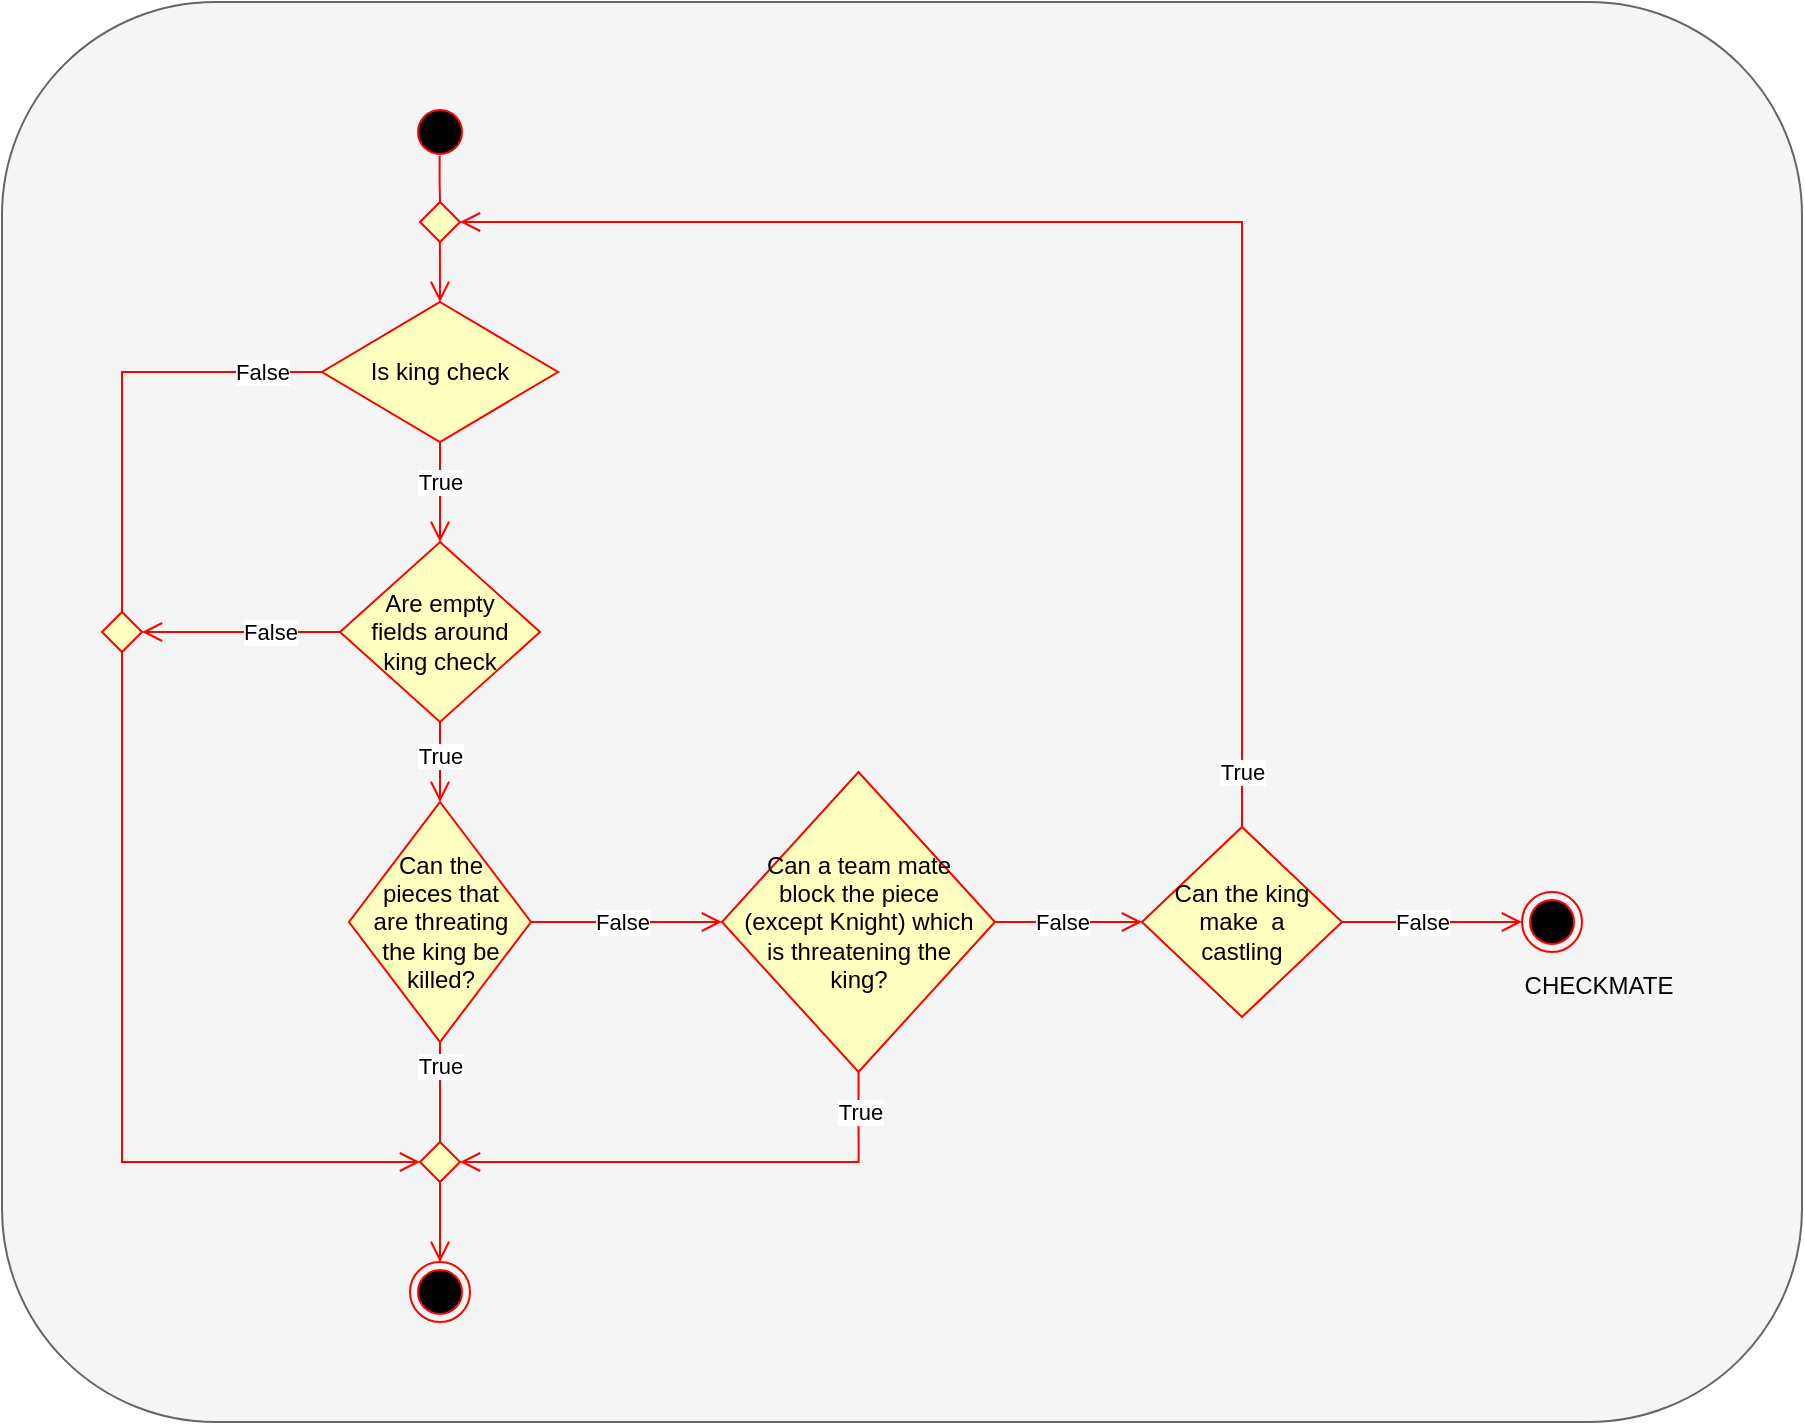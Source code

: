 <mxfile version="15.4.3" type="device"><diagram id="OrWpfppTRmQh6Unaooh0" name="Page-1"><mxGraphModel dx="382" dy="269" grid="1" gridSize="10" guides="1" tooltips="1" connect="1" arrows="1" fold="1" page="1" pageScale="1" pageWidth="827" pageHeight="1169" math="0" shadow="0"><root><mxCell id="0"/><mxCell id="1" parent="0"/><mxCell id="w6JgXuSPgrOz6RBEwfNI-35" value="" style="rounded=1;whiteSpace=wrap;html=1;fontSize=12;fillColor=#f5f5f5;strokeColor=#666666;fontColor=#333333;" vertex="1" parent="1"><mxGeometry x="400" y="220" width="900" height="710" as="geometry"/></mxCell><mxCell id="w6JgXuSPgrOz6RBEwfNI-1" value="" style="ellipse;html=1;shape=startState;fillColor=#000000;strokeColor=#ff0000;" vertex="1" parent="1"><mxGeometry x="604" y="270" width="30" height="30" as="geometry"/></mxCell><mxCell id="w6JgXuSPgrOz6RBEwfNI-2" value="" style="edgeStyle=orthogonalEdgeStyle;html=1;verticalAlign=bottom;endArrow=open;endSize=8;strokeColor=#ff0000;rounded=0;entryX=0.5;entryY=0;entryDx=0;entryDy=0;exitX=0.494;exitY=0.894;exitDx=0;exitDy=0;exitPerimeter=0;startArrow=none;" edge="1" source="w6JgXuSPgrOz6RBEwfNI-40" parent="1" target="w6JgXuSPgrOz6RBEwfNI-3"><mxGeometry relative="1" as="geometry"><mxPoint x="618" y="360" as="targetPoint"/><mxPoint x="670" y="320" as="sourcePoint"/><Array as="points"><mxPoint x="619" y="320"/></Array></mxGeometry></mxCell><mxCell id="w6JgXuSPgrOz6RBEwfNI-3" value="Is king check" style="rhombus;whiteSpace=wrap;html=1;fillColor=#ffffc0;strokeColor=#ff0000;" vertex="1" parent="1"><mxGeometry x="560" y="370" width="118" height="70" as="geometry"/></mxCell><mxCell id="w6JgXuSPgrOz6RBEwfNI-4" value="" style="edgeStyle=orthogonalEdgeStyle;html=1;verticalAlign=bottom;endArrow=open;endSize=8;strokeColor=#ff0000;rounded=0;entryX=0.5;entryY=0;entryDx=0;entryDy=0;" edge="1" source="w6JgXuSPgrOz6RBEwfNI-3" parent="1" target="w6JgXuSPgrOz6RBEwfNI-10"><mxGeometry relative="1" as="geometry"><mxPoint x="618" y="500" as="targetPoint"/></mxGeometry></mxCell><mxCell id="w6JgXuSPgrOz6RBEwfNI-8" value="True" style="edgeLabel;html=1;align=center;verticalAlign=middle;resizable=0;points=[];" vertex="1" connectable="0" parent="w6JgXuSPgrOz6RBEwfNI-4"><mxGeometry x="-0.378" y="-1" relative="1" as="geometry"><mxPoint x="1" y="4" as="offset"/></mxGeometry></mxCell><mxCell id="w6JgXuSPgrOz6RBEwfNI-6" value="" style="edgeStyle=orthogonalEdgeStyle;html=1;align=left;verticalAlign=bottom;endArrow=open;endSize=8;strokeColor=#ff0000;rounded=0;startArrow=none;entryX=0;entryY=0.5;entryDx=0;entryDy=0;" edge="1" parent="1" target="w6JgXuSPgrOz6RBEwfNI-30"><mxGeometry x="-1" relative="1" as="geometry"><mxPoint x="619" y="800" as="targetPoint"/><mxPoint x="460" y="405" as="sourcePoint"/><Array as="points"><mxPoint x="460" y="800"/></Array></mxGeometry></mxCell><mxCell id="w6JgXuSPgrOz6RBEwfNI-10" value="&lt;p style=&quot;font-size: 12px ; padding: 10px&quot;&gt;Are empty fields around king check&lt;/p&gt;" style="rhombus;whiteSpace=wrap;html=1;fillColor=#ffffc0;strokeColor=#ff0000;" vertex="1" parent="1"><mxGeometry x="569" y="490" width="100" height="90" as="geometry"/></mxCell><mxCell id="w6JgXuSPgrOz6RBEwfNI-11" value="" style="edgeStyle=orthogonalEdgeStyle;html=1;verticalAlign=bottom;endArrow=open;endSize=8;strokeColor=#ff0000;rounded=0;exitX=0.5;exitY=1;exitDx=0;exitDy=0;entryX=0.5;entryY=0;entryDx=0;entryDy=0;" edge="1" parent="1" source="w6JgXuSPgrOz6RBEwfNI-10" target="w6JgXuSPgrOz6RBEwfNI-13"><mxGeometry relative="1" as="geometry"><mxPoint x="619" y="630" as="targetPoint"/><mxPoint x="650" y="580" as="sourcePoint"/></mxGeometry></mxCell><mxCell id="w6JgXuSPgrOz6RBEwfNI-12" value="True" style="edgeLabel;html=1;align=center;verticalAlign=middle;resizable=0;points=[];" vertex="1" connectable="0" parent="w6JgXuSPgrOz6RBEwfNI-11"><mxGeometry x="-0.378" y="-1" relative="1" as="geometry"><mxPoint x="1" y="4" as="offset"/></mxGeometry></mxCell><mxCell id="w6JgXuSPgrOz6RBEwfNI-13" value="&lt;p style=&quot;font-size: 12px ; padding: 10px&quot;&gt;Can the pieces that are threating the king be killed?&lt;/p&gt;" style="rhombus;whiteSpace=wrap;html=1;fillColor=#ffffc0;strokeColor=#ff0000;" vertex="1" parent="1"><mxGeometry x="573.5" y="620" width="91" height="120" as="geometry"/></mxCell><mxCell id="w6JgXuSPgrOz6RBEwfNI-14" value="&lt;p style=&quot;font-size: 12px ; padding: 10px&quot;&gt;Can a team mate block the piece (except Knight) which is threatening the king?&lt;/p&gt;" style="rhombus;whiteSpace=wrap;html=1;fillColor=#ffffc0;strokeColor=#ff0000;" vertex="1" parent="1"><mxGeometry x="760" y="605" width="136.5" height="150" as="geometry"/></mxCell><mxCell id="w6JgXuSPgrOz6RBEwfNI-15" value="" style="edgeStyle=orthogonalEdgeStyle;html=1;verticalAlign=bottom;endArrow=open;endSize=8;strokeColor=#ff0000;rounded=0;exitX=0.5;exitY=1;exitDx=0;exitDy=0;startArrow=none;" edge="1" parent="1" source="w6JgXuSPgrOz6RBEwfNI-30"><mxGeometry relative="1" as="geometry"><mxPoint x="619" y="850" as="targetPoint"/><mxPoint x="629" y="590" as="sourcePoint"/></mxGeometry></mxCell><mxCell id="w6JgXuSPgrOz6RBEwfNI-17" value="" style="edgeStyle=orthogonalEdgeStyle;html=1;align=left;verticalAlign=bottom;endArrow=open;endSize=8;strokeColor=#ff0000;rounded=0;exitX=1;exitY=0.5;exitDx=0;exitDy=0;entryX=0;entryY=0.5;entryDx=0;entryDy=0;" edge="1" parent="1" source="w6JgXuSPgrOz6RBEwfNI-13" target="w6JgXuSPgrOz6RBEwfNI-14"><mxGeometry x="-1" relative="1" as="geometry"><mxPoint x="780" y="680" as="targetPoint"/><mxPoint x="664.5" y="679.74" as="sourcePoint"/><Array as="points"/></mxGeometry></mxCell><mxCell id="w6JgXuSPgrOz6RBEwfNI-18" value="False" style="edgeLabel;html=1;align=center;verticalAlign=middle;resizable=0;points=[];" vertex="1" connectable="0" parent="w6JgXuSPgrOz6RBEwfNI-17"><mxGeometry x="-0.255" y="1" relative="1" as="geometry"><mxPoint x="10" y="1" as="offset"/></mxGeometry></mxCell><mxCell id="w6JgXuSPgrOz6RBEwfNI-19" value="" style="edgeStyle=orthogonalEdgeStyle;html=1;align=left;verticalAlign=bottom;endArrow=open;endSize=8;strokeColor=#ff0000;rounded=0;exitX=0;exitY=0.5;exitDx=0;exitDy=0;entryX=1;entryY=0.5;entryDx=0;entryDy=0;" edge="1" parent="1" source="w6JgXuSPgrOz6RBEwfNI-10" target="w6JgXuSPgrOz6RBEwfNI-27"><mxGeometry x="-1" relative="1" as="geometry"><mxPoint x="460" y="534.71" as="targetPoint"/><mxPoint x="529" y="534.71" as="sourcePoint"/><Array as="points"/></mxGeometry></mxCell><mxCell id="w6JgXuSPgrOz6RBEwfNI-20" value="False" style="edgeLabel;html=1;align=center;verticalAlign=middle;resizable=0;points=[];" vertex="1" connectable="0" parent="w6JgXuSPgrOz6RBEwfNI-19"><mxGeometry x="-0.255" y="1" relative="1" as="geometry"><mxPoint x="2" y="-1" as="offset"/></mxGeometry></mxCell><mxCell id="w6JgXuSPgrOz6RBEwfNI-21" value="" style="edgeStyle=orthogonalEdgeStyle;html=1;align=left;verticalAlign=bottom;endArrow=open;endSize=8;strokeColor=#ff0000;rounded=0;exitX=1;exitY=0.5;exitDx=0;exitDy=0;entryX=0;entryY=0.5;entryDx=0;entryDy=0;" edge="1" parent="1" source="w6JgXuSPgrOz6RBEwfNI-14" target="w6JgXuSPgrOz6RBEwfNI-39"><mxGeometry x="-1" relative="1" as="geometry"><mxPoint x="970" y="680" as="targetPoint"/><mxPoint x="690" y="854.77" as="sourcePoint"/><Array as="points"/></mxGeometry></mxCell><mxCell id="w6JgXuSPgrOz6RBEwfNI-22" value="False" style="edgeLabel;html=1;align=center;verticalAlign=middle;resizable=0;points=[];" vertex="1" connectable="0" parent="w6JgXuSPgrOz6RBEwfNI-21"><mxGeometry x="-0.255" y="1" relative="1" as="geometry"><mxPoint x="6" y="1" as="offset"/></mxGeometry></mxCell><mxCell id="w6JgXuSPgrOz6RBEwfNI-23" value="" style="ellipse;html=1;shape=endState;fillColor=#000000;strokeColor=#ff0000;fontSize=12;" vertex="1" parent="1"><mxGeometry x="604" y="850" width="30" height="30" as="geometry"/></mxCell><mxCell id="w6JgXuSPgrOz6RBEwfNI-27" value="&lt;p style=&quot;font-size: 12px ; padding: 10px&quot;&gt;&lt;br&gt;&lt;/p&gt;" style="rhombus;whiteSpace=wrap;html=1;fillColor=#ffffc0;strokeColor=#ff0000;" vertex="1" parent="1"><mxGeometry x="450" y="525" width="20" height="20" as="geometry"/></mxCell><mxCell id="w6JgXuSPgrOz6RBEwfNI-28" value="" style="edgeStyle=orthogonalEdgeStyle;html=1;align=left;verticalAlign=bottom;endArrow=none;endSize=8;strokeColor=#ff0000;rounded=0;exitX=0;exitY=0.5;exitDx=0;exitDy=0;" edge="1" parent="1" source="w6JgXuSPgrOz6RBEwfNI-3" target="w6JgXuSPgrOz6RBEwfNI-27"><mxGeometry x="-1" relative="1" as="geometry"><mxPoint x="619" y="800" as="targetPoint"/><mxPoint x="560" y="405" as="sourcePoint"/><Array as="points"/></mxGeometry></mxCell><mxCell id="w6JgXuSPgrOz6RBEwfNI-29" value="False" style="edgeLabel;html=1;align=center;verticalAlign=middle;resizable=0;points=[];" vertex="1" connectable="0" parent="w6JgXuSPgrOz6RBEwfNI-28"><mxGeometry x="-0.255" y="1" relative="1" as="geometry"><mxPoint x="52" y="-1" as="offset"/></mxGeometry></mxCell><mxCell id="w6JgXuSPgrOz6RBEwfNI-30" value="&lt;p style=&quot;font-size: 12px ; padding: 10px&quot;&gt;&lt;br&gt;&lt;/p&gt;" style="rhombus;whiteSpace=wrap;html=1;fillColor=#ffffc0;strokeColor=#ff0000;" vertex="1" parent="1"><mxGeometry x="609" y="790" width="20" height="20" as="geometry"/></mxCell><mxCell id="w6JgXuSPgrOz6RBEwfNI-31" value="" style="edgeStyle=orthogonalEdgeStyle;html=1;verticalAlign=bottom;endArrow=none;endSize=8;strokeColor=#ff0000;rounded=0;exitX=0.5;exitY=1;exitDx=0;exitDy=0;" edge="1" parent="1" source="w6JgXuSPgrOz6RBEwfNI-13" target="w6JgXuSPgrOz6RBEwfNI-30"><mxGeometry relative="1" as="geometry"><mxPoint x="619" y="850" as="targetPoint"/><mxPoint x="619" y="740" as="sourcePoint"/></mxGeometry></mxCell><mxCell id="w6JgXuSPgrOz6RBEwfNI-32" value="True" style="edgeLabel;html=1;align=center;verticalAlign=middle;resizable=0;points=[];" vertex="1" connectable="0" parent="w6JgXuSPgrOz6RBEwfNI-31"><mxGeometry x="-0.378" y="-1" relative="1" as="geometry"><mxPoint x="1" y="-4" as="offset"/></mxGeometry></mxCell><mxCell id="w6JgXuSPgrOz6RBEwfNI-36" value="CHECKMATE" style="ellipse;html=1;shape=endState;fillColor=#000000;strokeColor=#ff0000;fontSize=12;movableLabel=1;" vertex="1" parent="1"><mxGeometry x="1160" y="665" width="30" height="30" as="geometry"><mxPoint x="23" y="32" as="offset"/></mxGeometry></mxCell><mxCell id="w6JgXuSPgrOz6RBEwfNI-37" value="" style="edgeStyle=orthogonalEdgeStyle;html=1;align=left;verticalAlign=bottom;endArrow=open;endSize=8;strokeColor=#ff0000;rounded=0;exitX=0.5;exitY=1;exitDx=0;exitDy=0;entryX=1;entryY=0.5;entryDx=0;entryDy=0;" edge="1" parent="1" source="w6JgXuSPgrOz6RBEwfNI-14" target="w6JgXuSPgrOz6RBEwfNI-30"><mxGeometry x="-1" relative="1" as="geometry"><mxPoint x="770" y="690" as="targetPoint"/><mxPoint x="674.5" y="690" as="sourcePoint"/><Array as="points"/></mxGeometry></mxCell><mxCell id="w6JgXuSPgrOz6RBEwfNI-38" value="True" style="edgeLabel;html=1;align=center;verticalAlign=middle;resizable=0;points=[];" vertex="1" connectable="0" parent="w6JgXuSPgrOz6RBEwfNI-37"><mxGeometry x="-0.255" y="1" relative="1" as="geometry"><mxPoint x="46" y="-26" as="offset"/></mxGeometry></mxCell><mxCell id="w6JgXuSPgrOz6RBEwfNI-39" value="&lt;p style=&quot;font-size: 12px ; padding: 10px&quot;&gt;Can the king make&amp;nbsp; a castling&lt;/p&gt;" style="rhombus;whiteSpace=wrap;html=1;fillColor=#ffffc0;strokeColor=#ff0000;" vertex="1" parent="1"><mxGeometry x="970" y="632.5" width="100" height="95" as="geometry"/></mxCell><mxCell id="w6JgXuSPgrOz6RBEwfNI-40" value="&lt;p style=&quot;font-size: 12px ; padding: 10px&quot;&gt;&lt;br&gt;&lt;/p&gt;" style="rhombus;whiteSpace=wrap;html=1;fillColor=#ffffc0;strokeColor=#ff0000;" vertex="1" parent="1"><mxGeometry x="609" y="320" width="20" height="20" as="geometry"/></mxCell><mxCell id="w6JgXuSPgrOz6RBEwfNI-41" value="" style="edgeStyle=orthogonalEdgeStyle;html=1;verticalAlign=bottom;endArrow=none;endSize=8;strokeColor=#ff0000;rounded=0;entryX=0.5;entryY=0;entryDx=0;entryDy=0;exitX=0.494;exitY=0.894;exitDx=0;exitDy=0;exitPerimeter=0;" edge="1" parent="1" source="w6JgXuSPgrOz6RBEwfNI-1" target="w6JgXuSPgrOz6RBEwfNI-40"><mxGeometry relative="1" as="geometry"><mxPoint x="619" y="370" as="targetPoint"/><mxPoint x="618.82" y="296.82" as="sourcePoint"/><Array as="points"/></mxGeometry></mxCell><mxCell id="w6JgXuSPgrOz6RBEwfNI-45" value="" style="edgeStyle=orthogonalEdgeStyle;html=1;align=left;verticalAlign=bottom;endArrow=open;endSize=8;strokeColor=#ff0000;rounded=0;exitX=0.5;exitY=0;exitDx=0;exitDy=0;entryX=1;entryY=0.5;entryDx=0;entryDy=0;" edge="1" parent="1" source="w6JgXuSPgrOz6RBEwfNI-39" target="w6JgXuSPgrOz6RBEwfNI-40"><mxGeometry x="-1" relative="1" as="geometry"><mxPoint x="980" y="690" as="targetPoint"/><mxPoint x="906.5" y="690" as="sourcePoint"/><Array as="points"/></mxGeometry></mxCell><mxCell id="w6JgXuSPgrOz6RBEwfNI-46" value="True" style="edgeLabel;html=1;align=center;verticalAlign=middle;resizable=0;points=[];" vertex="1" connectable="0" parent="w6JgXuSPgrOz6RBEwfNI-45"><mxGeometry x="-0.255" y="1" relative="1" as="geometry"><mxPoint x="1" y="231" as="offset"/></mxGeometry></mxCell><mxCell id="w6JgXuSPgrOz6RBEwfNI-47" value="" style="edgeStyle=orthogonalEdgeStyle;html=1;align=left;verticalAlign=bottom;endArrow=open;endSize=8;strokeColor=#ff0000;rounded=0;exitX=1;exitY=0.5;exitDx=0;exitDy=0;entryX=0;entryY=0.5;entryDx=0;entryDy=0;" edge="1" parent="1" source="w6JgXuSPgrOz6RBEwfNI-39" target="w6JgXuSPgrOz6RBEwfNI-36"><mxGeometry x="-1" relative="1" as="geometry"><mxPoint x="980" y="690" as="targetPoint"/><mxPoint x="906.5" y="690" as="sourcePoint"/><Array as="points"/></mxGeometry></mxCell><mxCell id="w6JgXuSPgrOz6RBEwfNI-48" value="False" style="edgeLabel;html=1;align=center;verticalAlign=middle;resizable=0;points=[];" vertex="1" connectable="0" parent="w6JgXuSPgrOz6RBEwfNI-47"><mxGeometry x="-0.255" y="1" relative="1" as="geometry"><mxPoint x="6" y="1" as="offset"/></mxGeometry></mxCell></root></mxGraphModel></diagram></mxfile>